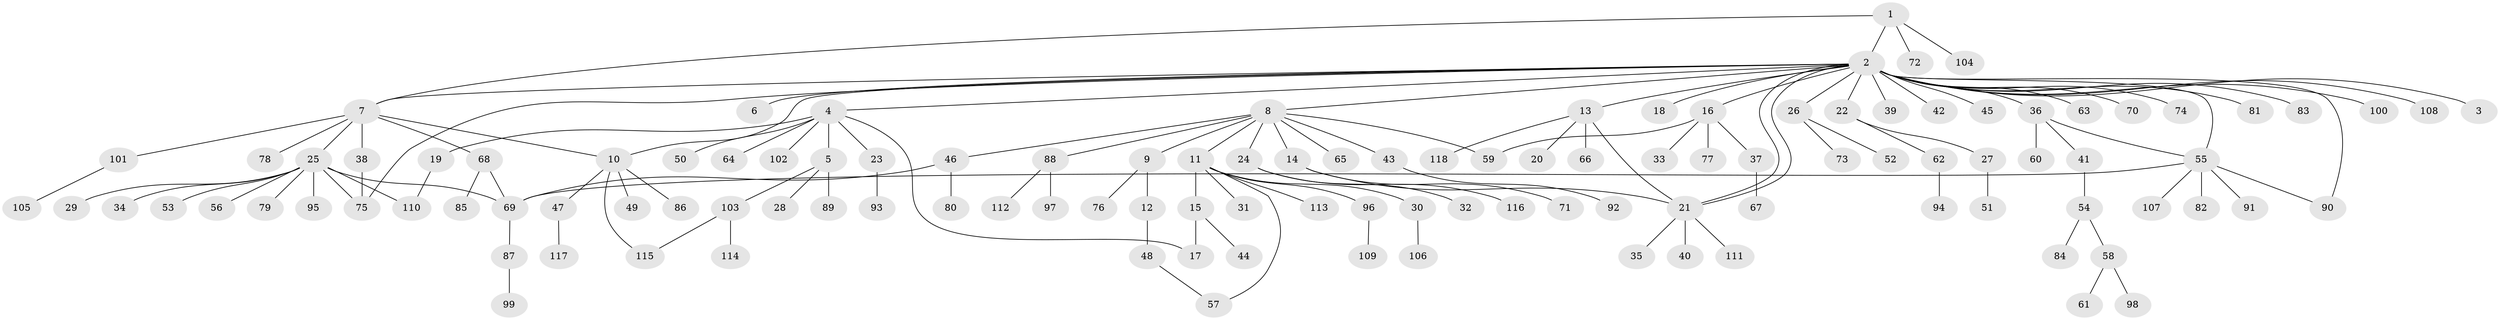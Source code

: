 // Generated by graph-tools (version 1.1) at 2025/01/03/09/25 03:01:48]
// undirected, 118 vertices, 134 edges
graph export_dot {
graph [start="1"]
  node [color=gray90,style=filled];
  1;
  2;
  3;
  4;
  5;
  6;
  7;
  8;
  9;
  10;
  11;
  12;
  13;
  14;
  15;
  16;
  17;
  18;
  19;
  20;
  21;
  22;
  23;
  24;
  25;
  26;
  27;
  28;
  29;
  30;
  31;
  32;
  33;
  34;
  35;
  36;
  37;
  38;
  39;
  40;
  41;
  42;
  43;
  44;
  45;
  46;
  47;
  48;
  49;
  50;
  51;
  52;
  53;
  54;
  55;
  56;
  57;
  58;
  59;
  60;
  61;
  62;
  63;
  64;
  65;
  66;
  67;
  68;
  69;
  70;
  71;
  72;
  73;
  74;
  75;
  76;
  77;
  78;
  79;
  80;
  81;
  82;
  83;
  84;
  85;
  86;
  87;
  88;
  89;
  90;
  91;
  92;
  93;
  94;
  95;
  96;
  97;
  98;
  99;
  100;
  101;
  102;
  103;
  104;
  105;
  106;
  107;
  108;
  109;
  110;
  111;
  112;
  113;
  114;
  115;
  116;
  117;
  118;
  1 -- 2;
  1 -- 7;
  1 -- 72;
  1 -- 104;
  2 -- 3;
  2 -- 4;
  2 -- 6;
  2 -- 7;
  2 -- 8;
  2 -- 10;
  2 -- 13;
  2 -- 16;
  2 -- 18;
  2 -- 21;
  2 -- 21;
  2 -- 22;
  2 -- 26;
  2 -- 36;
  2 -- 39;
  2 -- 42;
  2 -- 45;
  2 -- 55;
  2 -- 63;
  2 -- 70;
  2 -- 74;
  2 -- 75;
  2 -- 81;
  2 -- 83;
  2 -- 90;
  2 -- 100;
  2 -- 108;
  4 -- 5;
  4 -- 17;
  4 -- 19;
  4 -- 23;
  4 -- 50;
  4 -- 64;
  4 -- 102;
  5 -- 28;
  5 -- 89;
  5 -- 103;
  7 -- 10;
  7 -- 25;
  7 -- 38;
  7 -- 68;
  7 -- 78;
  7 -- 101;
  8 -- 9;
  8 -- 11;
  8 -- 14;
  8 -- 24;
  8 -- 43;
  8 -- 46;
  8 -- 59;
  8 -- 65;
  8 -- 88;
  9 -- 12;
  9 -- 76;
  10 -- 47;
  10 -- 49;
  10 -- 86;
  10 -- 115;
  11 -- 15;
  11 -- 30;
  11 -- 31;
  11 -- 57;
  11 -- 96;
  11 -- 113;
  12 -- 48;
  13 -- 20;
  13 -- 21;
  13 -- 66;
  13 -- 118;
  14 -- 21;
  14 -- 71;
  15 -- 17;
  15 -- 44;
  16 -- 33;
  16 -- 37;
  16 -- 59;
  16 -- 77;
  19 -- 110;
  21 -- 35;
  21 -- 40;
  21 -- 111;
  22 -- 27;
  22 -- 62;
  23 -- 93;
  24 -- 32;
  24 -- 116;
  25 -- 29;
  25 -- 34;
  25 -- 53;
  25 -- 56;
  25 -- 69;
  25 -- 75;
  25 -- 79;
  25 -- 95;
  25 -- 110;
  26 -- 52;
  26 -- 73;
  27 -- 51;
  30 -- 106;
  36 -- 41;
  36 -- 55;
  36 -- 60;
  37 -- 67;
  38 -- 75;
  41 -- 54;
  43 -- 92;
  46 -- 69;
  46 -- 80;
  47 -- 117;
  48 -- 57;
  54 -- 58;
  54 -- 84;
  55 -- 69;
  55 -- 82;
  55 -- 90;
  55 -- 91;
  55 -- 107;
  58 -- 61;
  58 -- 98;
  62 -- 94;
  68 -- 69;
  68 -- 85;
  69 -- 87;
  87 -- 99;
  88 -- 97;
  88 -- 112;
  96 -- 109;
  101 -- 105;
  103 -- 114;
  103 -- 115;
}
